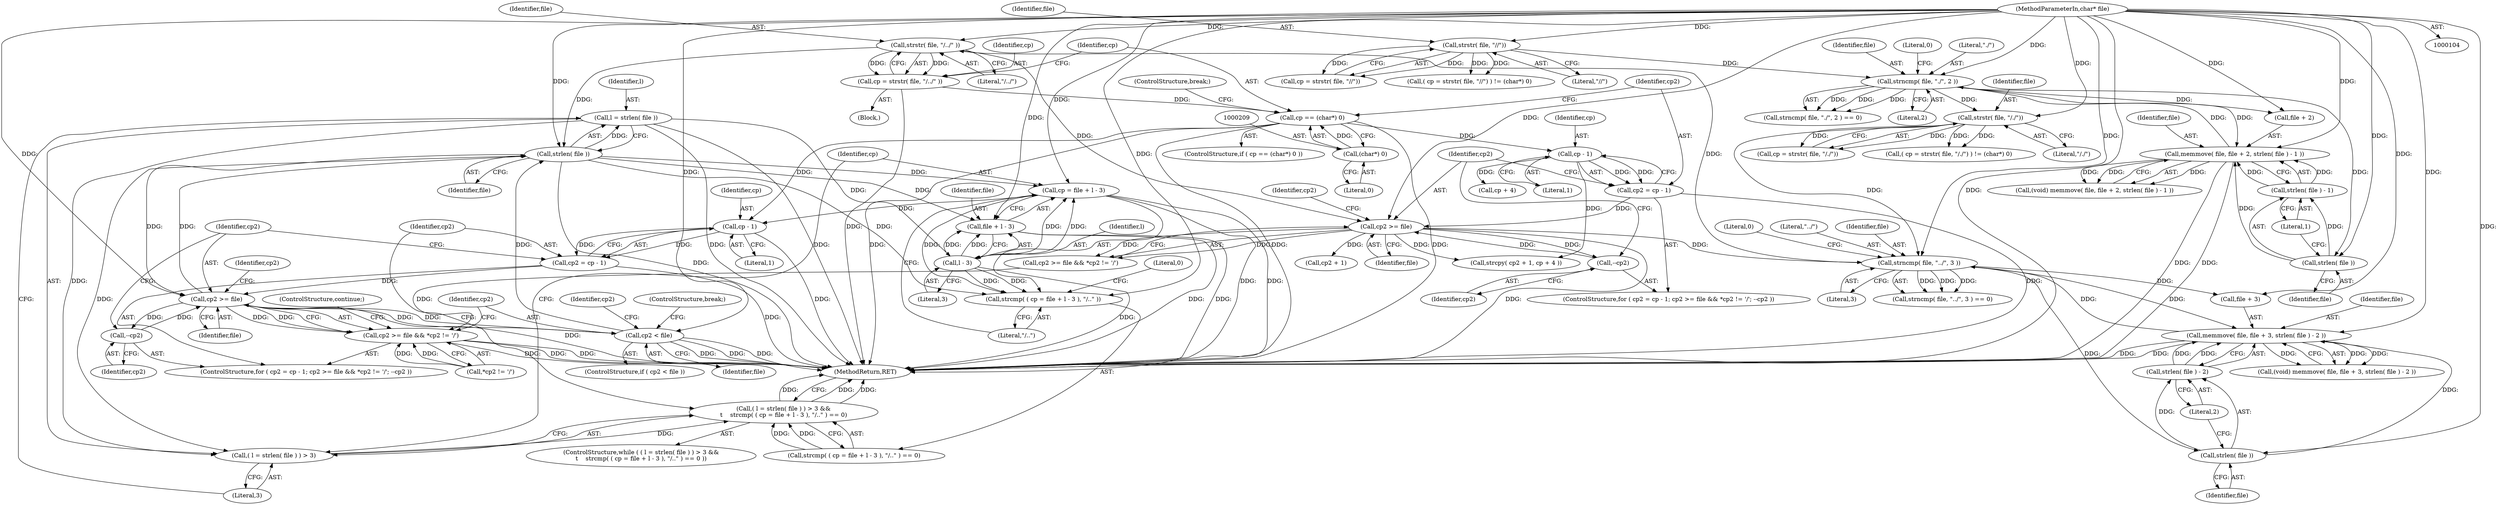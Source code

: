digraph "0_sthttpd_c0dc63a49d8605649f1d8e4a96c9b468b0bff660@API" {
"1000241" [label="(Call,l = strlen( file ))"];
"1000243" [label="(Call,strlen( file ))"];
"1000265" [label="(Call,cp2 >= file)"];
"1000259" [label="(Call,cp2 = cp - 1)"];
"1000261" [label="(Call,cp - 1)"];
"1000206" [label="(Call,cp == (char*) 0)"];
"1000200" [label="(Call,cp = strstr( file, \"/../\" ))"];
"1000202" [label="(Call,strstr( file, \"/../\" ))"];
"1000184" [label="(Call,strncmp( file, \"../\", 3 ))"];
"1000163" [label="(Call,strstr( file, \"/./\"))"];
"1000143" [label="(Call,strncmp( file, \"./\", 2 ))"];
"1000150" [label="(Call,memmove( file, file + 2, strlen( file ) - 1 ))"];
"1000156" [label="(Call,strlen( file ))"];
"1000105" [label="(MethodParameterIn,char* file)"];
"1000155" [label="(Call,strlen( file ) - 1)"];
"1000114" [label="(Call,strstr( file, \"//\"))"];
"1000219" [label="(Call,cp2 >= file)"];
"1000226" [label="(Call,--cp2)"];
"1000213" [label="(Call,cp2 = cp - 1)"];
"1000215" [label="(Call,cp - 1)"];
"1000191" [label="(Call,memmove( file, file + 3, strlen( file ) - 2 ))"];
"1000197" [label="(Call,strlen( file ))"];
"1000196" [label="(Call,strlen( file ) - 2)"];
"1000208" [label="(Call,(char*) 0)"];
"1000248" [label="(Call,cp = file + l - 3)"];
"1000252" [label="(Call,l - 3)"];
"1000241" [label="(Call,l = strlen( file ))"];
"1000272" [label="(Call,--cp2)"];
"1000276" [label="(Call,cp2 < file)"];
"1000240" [label="(Call,( l = strlen( file ) ) > 3)"];
"1000239" [label="(Call,( l = strlen( file ) ) > 3 &&\n\t    strcmp( ( cp = file + l - 3 ), \"/..\" ) == 0)"];
"1000247" [label="(Call,strcmp( ( cp = file + l - 3 ), \"/..\" ))"];
"1000250" [label="(Call,file + l - 3)"];
"1000264" [label="(Call,cp2 >= file && *cp2 != '/')"];
"1000147" [label="(Literal,0)"];
"1000203" [label="(Identifier,file)"];
"1000246" [label="(Call,strcmp( ( cp = file + l - 3 ), \"/..\" ) == 0)"];
"1000248" [label="(Call,cp = file + l - 3)"];
"1000142" [label="(Call,strncmp( file, \"./\", 2 ) == 0)"];
"1000232" [label="(Call,cp2 + 1)"];
"1000145" [label="(Literal,\"./\")"];
"1000252" [label="(Call,l - 3)"];
"1000157" [label="(Identifier,file)"];
"1000262" [label="(Identifier,cp)"];
"1000204" [label="(Literal,\"/../\")"];
"1000192" [label="(Identifier,file)"];
"1000213" [label="(Call,cp2 = cp - 1)"];
"1000243" [label="(Call,strlen( file ))"];
"1000215" [label="(Call,cp - 1)"];
"1000282" [label="(Identifier,cp2)"];
"1000245" [label="(Literal,3)"];
"1000263" [label="(Literal,1)"];
"1000163" [label="(Call,strstr( file, \"/./\"))"];
"1000224" [label="(Identifier,cp2)"];
"1000156" [label="(Call,strlen( file ))"];
"1000276" [label="(Call,cp2 < file)"];
"1000268" [label="(Call,*cp2 != '/')"];
"1000114" [label="(Call,strstr( file, \"//\"))"];
"1000196" [label="(Call,strlen( file ) - 2)"];
"1000183" [label="(Call,strncmp( file, \"../\", 3 ) == 0)"];
"1000284" [label="(MethodReturn,RET)"];
"1000155" [label="(Call,strlen( file ) - 1)"];
"1000206" [label="(Call,cp == (char*) 0)"];
"1000255" [label="(Literal,\"/..\")"];
"1000207" [label="(Identifier,cp)"];
"1000111" [label="(Call,( cp = strstr( file, \"//\") ) != (char*) 0)"];
"1000235" [label="(Call,cp + 4)"];
"1000260" [label="(Identifier,cp2)"];
"1000277" [label="(Identifier,cp2)"];
"1000244" [label="(Identifier,file)"];
"1000251" [label="(Identifier,file)"];
"1000221" [label="(Identifier,file)"];
"1000279" [label="(ControlStructure,break;)"];
"1000144" [label="(Identifier,file)"];
"1000150" [label="(Call,memmove( file, file + 2, strlen( file ) - 1 ))"];
"1000199" [label="(Literal,2)"];
"1000273" [label="(Identifier,cp2)"];
"1000220" [label="(Identifier,cp2)"];
"1000217" [label="(Literal,1)"];
"1000115" [label="(Identifier,file)"];
"1000249" [label="(Identifier,cp)"];
"1000181" [label="(Block,)"];
"1000226" [label="(Call,--cp2)"];
"1000267" [label="(Identifier,file)"];
"1000270" [label="(Identifier,cp2)"];
"1000218" [label="(Call,cp2 >= file && *cp2 != '/')"];
"1000191" [label="(Call,memmove( file, file + 3, strlen( file ) - 2 ))"];
"1000239" [label="(Call,( l = strlen( file ) ) > 3 &&\n\t    strcmp( ( cp = file + l - 3 ), \"/..\" ) == 0)"];
"1000210" [label="(Literal,0)"];
"1000105" [label="(MethodParameterIn,char* file)"];
"1000219" [label="(Call,cp2 >= file)"];
"1000202" [label="(Call,strstr( file, \"/../\" ))"];
"1000151" [label="(Identifier,file)"];
"1000148" [label="(Call,(void) memmove( file, file + 2, strlen( file ) - 1 ))"];
"1000250" [label="(Call,file + l - 3)"];
"1000116" [label="(Literal,\"//\")"];
"1000198" [label="(Identifier,file)"];
"1000184" [label="(Call,strncmp( file, \"../\", 3 ))"];
"1000160" [label="(Call,( cp = strstr( file, \"/./\") ) != (char*) 0)"];
"1000231" [label="(Call,strcpy( cp2 + 1, cp + 4 ))"];
"1000256" [label="(Literal,0)"];
"1000165" [label="(Literal,\"/./\")"];
"1000146" [label="(Literal,2)"];
"1000208" [label="(Call,(char*) 0)"];
"1000254" [label="(Literal,3)"];
"1000211" [label="(ControlStructure,break;)"];
"1000259" [label="(Call,cp2 = cp - 1)"];
"1000238" [label="(ControlStructure,while ( ( l = strlen( file ) ) > 3 &&\n\t    strcmp( ( cp = file + l - 3 ), \"/..\" ) == 0 ))"];
"1000152" [label="(Call,file + 2)"];
"1000275" [label="(ControlStructure,if ( cp2 < file ))"];
"1000193" [label="(Call,file + 3)"];
"1000186" [label="(Literal,\"../\")"];
"1000197" [label="(Call,strlen( file ))"];
"1000264" [label="(Call,cp2 >= file && *cp2 != '/')"];
"1000205" [label="(ControlStructure,if ( cp == (char*) 0 ))"];
"1000258" [label="(ControlStructure,for ( cp2 = cp - 1; cp2 >= file && *cp2 != '/'; --cp2 ))"];
"1000278" [label="(Identifier,file)"];
"1000216" [label="(Identifier,cp)"];
"1000158" [label="(Literal,1)"];
"1000240" [label="(Call,( l = strlen( file ) ) > 3)"];
"1000161" [label="(Call,cp = strstr( file, \"/./\"))"];
"1000164" [label="(Identifier,file)"];
"1000143" [label="(Call,strncmp( file, \"./\", 2 ))"];
"1000185" [label="(Identifier,file)"];
"1000242" [label="(Identifier,l)"];
"1000189" [label="(Call,(void) memmove( file, file + 3, strlen( file ) - 2 ))"];
"1000201" [label="(Identifier,cp)"];
"1000200" [label="(Call,cp = strstr( file, \"/../\" ))"];
"1000265" [label="(Call,cp2 >= file)"];
"1000241" [label="(Call,l = strlen( file ))"];
"1000227" [label="(Identifier,cp2)"];
"1000274" [label="(ControlStructure,continue;)"];
"1000112" [label="(Call,cp = strstr( file, \"//\"))"];
"1000212" [label="(ControlStructure,for ( cp2 = cp - 1; cp2 >= file && *cp2 != '/'; --cp2 ))"];
"1000253" [label="(Identifier,l)"];
"1000261" [label="(Call,cp - 1)"];
"1000188" [label="(Literal,0)"];
"1000272" [label="(Call,--cp2)"];
"1000247" [label="(Call,strcmp( ( cp = file + l - 3 ), \"/..\" ))"];
"1000266" [label="(Identifier,cp2)"];
"1000214" [label="(Identifier,cp2)"];
"1000187" [label="(Literal,3)"];
"1000241" -> "1000240"  [label="AST: "];
"1000241" -> "1000243"  [label="CFG: "];
"1000242" -> "1000241"  [label="AST: "];
"1000243" -> "1000241"  [label="AST: "];
"1000245" -> "1000241"  [label="CFG: "];
"1000241" -> "1000284"  [label="DDG: "];
"1000241" -> "1000284"  [label="DDG: "];
"1000241" -> "1000240"  [label="DDG: "];
"1000243" -> "1000241"  [label="DDG: "];
"1000241" -> "1000252"  [label="DDG: "];
"1000243" -> "1000244"  [label="CFG: "];
"1000244" -> "1000243"  [label="AST: "];
"1000243" -> "1000284"  [label="DDG: "];
"1000243" -> "1000240"  [label="DDG: "];
"1000265" -> "1000243"  [label="DDG: "];
"1000202" -> "1000243"  [label="DDG: "];
"1000276" -> "1000243"  [label="DDG: "];
"1000105" -> "1000243"  [label="DDG: "];
"1000243" -> "1000247"  [label="DDG: "];
"1000243" -> "1000248"  [label="DDG: "];
"1000243" -> "1000250"  [label="DDG: "];
"1000243" -> "1000265"  [label="DDG: "];
"1000265" -> "1000264"  [label="AST: "];
"1000265" -> "1000267"  [label="CFG: "];
"1000266" -> "1000265"  [label="AST: "];
"1000267" -> "1000265"  [label="AST: "];
"1000270" -> "1000265"  [label="CFG: "];
"1000264" -> "1000265"  [label="CFG: "];
"1000265" -> "1000284"  [label="DDG: "];
"1000265" -> "1000264"  [label="DDG: "];
"1000265" -> "1000264"  [label="DDG: "];
"1000259" -> "1000265"  [label="DDG: "];
"1000272" -> "1000265"  [label="DDG: "];
"1000105" -> "1000265"  [label="DDG: "];
"1000265" -> "1000272"  [label="DDG: "];
"1000265" -> "1000276"  [label="DDG: "];
"1000265" -> "1000276"  [label="DDG: "];
"1000259" -> "1000258"  [label="AST: "];
"1000259" -> "1000261"  [label="CFG: "];
"1000260" -> "1000259"  [label="AST: "];
"1000261" -> "1000259"  [label="AST: "];
"1000266" -> "1000259"  [label="CFG: "];
"1000259" -> "1000284"  [label="DDG: "];
"1000261" -> "1000259"  [label="DDG: "];
"1000261" -> "1000259"  [label="DDG: "];
"1000261" -> "1000263"  [label="CFG: "];
"1000262" -> "1000261"  [label="AST: "];
"1000263" -> "1000261"  [label="AST: "];
"1000261" -> "1000284"  [label="DDG: "];
"1000206" -> "1000261"  [label="DDG: "];
"1000248" -> "1000261"  [label="DDG: "];
"1000206" -> "1000205"  [label="AST: "];
"1000206" -> "1000208"  [label="CFG: "];
"1000207" -> "1000206"  [label="AST: "];
"1000208" -> "1000206"  [label="AST: "];
"1000211" -> "1000206"  [label="CFG: "];
"1000214" -> "1000206"  [label="CFG: "];
"1000206" -> "1000284"  [label="DDG: "];
"1000206" -> "1000284"  [label="DDG: "];
"1000206" -> "1000284"  [label="DDG: "];
"1000200" -> "1000206"  [label="DDG: "];
"1000208" -> "1000206"  [label="DDG: "];
"1000206" -> "1000215"  [label="DDG: "];
"1000200" -> "1000181"  [label="AST: "];
"1000200" -> "1000202"  [label="CFG: "];
"1000201" -> "1000200"  [label="AST: "];
"1000202" -> "1000200"  [label="AST: "];
"1000207" -> "1000200"  [label="CFG: "];
"1000200" -> "1000284"  [label="DDG: "];
"1000202" -> "1000200"  [label="DDG: "];
"1000202" -> "1000200"  [label="DDG: "];
"1000202" -> "1000204"  [label="CFG: "];
"1000203" -> "1000202"  [label="AST: "];
"1000204" -> "1000202"  [label="AST: "];
"1000184" -> "1000202"  [label="DDG: "];
"1000105" -> "1000202"  [label="DDG: "];
"1000202" -> "1000219"  [label="DDG: "];
"1000184" -> "1000183"  [label="AST: "];
"1000184" -> "1000187"  [label="CFG: "];
"1000185" -> "1000184"  [label="AST: "];
"1000186" -> "1000184"  [label="AST: "];
"1000187" -> "1000184"  [label="AST: "];
"1000188" -> "1000184"  [label="CFG: "];
"1000184" -> "1000183"  [label="DDG: "];
"1000184" -> "1000183"  [label="DDG: "];
"1000184" -> "1000183"  [label="DDG: "];
"1000163" -> "1000184"  [label="DDG: "];
"1000219" -> "1000184"  [label="DDG: "];
"1000191" -> "1000184"  [label="DDG: "];
"1000105" -> "1000184"  [label="DDG: "];
"1000184" -> "1000191"  [label="DDG: "];
"1000184" -> "1000193"  [label="DDG: "];
"1000184" -> "1000197"  [label="DDG: "];
"1000163" -> "1000161"  [label="AST: "];
"1000163" -> "1000165"  [label="CFG: "];
"1000164" -> "1000163"  [label="AST: "];
"1000165" -> "1000163"  [label="AST: "];
"1000161" -> "1000163"  [label="CFG: "];
"1000163" -> "1000160"  [label="DDG: "];
"1000163" -> "1000160"  [label="DDG: "];
"1000163" -> "1000161"  [label="DDG: "];
"1000163" -> "1000161"  [label="DDG: "];
"1000143" -> "1000163"  [label="DDG: "];
"1000105" -> "1000163"  [label="DDG: "];
"1000143" -> "1000142"  [label="AST: "];
"1000143" -> "1000146"  [label="CFG: "];
"1000144" -> "1000143"  [label="AST: "];
"1000145" -> "1000143"  [label="AST: "];
"1000146" -> "1000143"  [label="AST: "];
"1000147" -> "1000143"  [label="CFG: "];
"1000143" -> "1000142"  [label="DDG: "];
"1000143" -> "1000142"  [label="DDG: "];
"1000143" -> "1000142"  [label="DDG: "];
"1000150" -> "1000143"  [label="DDG: "];
"1000114" -> "1000143"  [label="DDG: "];
"1000105" -> "1000143"  [label="DDG: "];
"1000143" -> "1000150"  [label="DDG: "];
"1000143" -> "1000152"  [label="DDG: "];
"1000143" -> "1000156"  [label="DDG: "];
"1000150" -> "1000148"  [label="AST: "];
"1000150" -> "1000155"  [label="CFG: "];
"1000151" -> "1000150"  [label="AST: "];
"1000152" -> "1000150"  [label="AST: "];
"1000155" -> "1000150"  [label="AST: "];
"1000148" -> "1000150"  [label="CFG: "];
"1000150" -> "1000284"  [label="DDG: "];
"1000150" -> "1000284"  [label="DDG: "];
"1000150" -> "1000148"  [label="DDG: "];
"1000150" -> "1000148"  [label="DDG: "];
"1000150" -> "1000148"  [label="DDG: "];
"1000156" -> "1000150"  [label="DDG: "];
"1000105" -> "1000150"  [label="DDG: "];
"1000155" -> "1000150"  [label="DDG: "];
"1000155" -> "1000150"  [label="DDG: "];
"1000156" -> "1000155"  [label="AST: "];
"1000156" -> "1000157"  [label="CFG: "];
"1000157" -> "1000156"  [label="AST: "];
"1000158" -> "1000156"  [label="CFG: "];
"1000156" -> "1000155"  [label="DDG: "];
"1000105" -> "1000156"  [label="DDG: "];
"1000105" -> "1000104"  [label="AST: "];
"1000105" -> "1000284"  [label="DDG: "];
"1000105" -> "1000114"  [label="DDG: "];
"1000105" -> "1000152"  [label="DDG: "];
"1000105" -> "1000191"  [label="DDG: "];
"1000105" -> "1000193"  [label="DDG: "];
"1000105" -> "1000197"  [label="DDG: "];
"1000105" -> "1000219"  [label="DDG: "];
"1000105" -> "1000247"  [label="DDG: "];
"1000105" -> "1000248"  [label="DDG: "];
"1000105" -> "1000250"  [label="DDG: "];
"1000105" -> "1000276"  [label="DDG: "];
"1000155" -> "1000158"  [label="CFG: "];
"1000158" -> "1000155"  [label="AST: "];
"1000114" -> "1000112"  [label="AST: "];
"1000114" -> "1000116"  [label="CFG: "];
"1000115" -> "1000114"  [label="AST: "];
"1000116" -> "1000114"  [label="AST: "];
"1000112" -> "1000114"  [label="CFG: "];
"1000114" -> "1000111"  [label="DDG: "];
"1000114" -> "1000111"  [label="DDG: "];
"1000114" -> "1000112"  [label="DDG: "];
"1000114" -> "1000112"  [label="DDG: "];
"1000219" -> "1000218"  [label="AST: "];
"1000219" -> "1000221"  [label="CFG: "];
"1000220" -> "1000219"  [label="AST: "];
"1000221" -> "1000219"  [label="AST: "];
"1000224" -> "1000219"  [label="CFG: "];
"1000218" -> "1000219"  [label="CFG: "];
"1000219" -> "1000284"  [label="DDG: "];
"1000219" -> "1000218"  [label="DDG: "];
"1000219" -> "1000218"  [label="DDG: "];
"1000226" -> "1000219"  [label="DDG: "];
"1000213" -> "1000219"  [label="DDG: "];
"1000219" -> "1000226"  [label="DDG: "];
"1000219" -> "1000231"  [label="DDG: "];
"1000219" -> "1000232"  [label="DDG: "];
"1000226" -> "1000212"  [label="AST: "];
"1000226" -> "1000227"  [label="CFG: "];
"1000227" -> "1000226"  [label="AST: "];
"1000220" -> "1000226"  [label="CFG: "];
"1000213" -> "1000212"  [label="AST: "];
"1000213" -> "1000215"  [label="CFG: "];
"1000214" -> "1000213"  [label="AST: "];
"1000215" -> "1000213"  [label="AST: "];
"1000220" -> "1000213"  [label="CFG: "];
"1000213" -> "1000284"  [label="DDG: "];
"1000215" -> "1000213"  [label="DDG: "];
"1000215" -> "1000213"  [label="DDG: "];
"1000215" -> "1000217"  [label="CFG: "];
"1000216" -> "1000215"  [label="AST: "];
"1000217" -> "1000215"  [label="AST: "];
"1000215" -> "1000231"  [label="DDG: "];
"1000215" -> "1000235"  [label="DDG: "];
"1000191" -> "1000189"  [label="AST: "];
"1000191" -> "1000196"  [label="CFG: "];
"1000192" -> "1000191"  [label="AST: "];
"1000193" -> "1000191"  [label="AST: "];
"1000196" -> "1000191"  [label="AST: "];
"1000189" -> "1000191"  [label="CFG: "];
"1000191" -> "1000284"  [label="DDG: "];
"1000191" -> "1000284"  [label="DDG: "];
"1000191" -> "1000189"  [label="DDG: "];
"1000191" -> "1000189"  [label="DDG: "];
"1000191" -> "1000189"  [label="DDG: "];
"1000197" -> "1000191"  [label="DDG: "];
"1000196" -> "1000191"  [label="DDG: "];
"1000196" -> "1000191"  [label="DDG: "];
"1000197" -> "1000196"  [label="AST: "];
"1000197" -> "1000198"  [label="CFG: "];
"1000198" -> "1000197"  [label="AST: "];
"1000199" -> "1000197"  [label="CFG: "];
"1000197" -> "1000196"  [label="DDG: "];
"1000196" -> "1000199"  [label="CFG: "];
"1000199" -> "1000196"  [label="AST: "];
"1000208" -> "1000210"  [label="CFG: "];
"1000209" -> "1000208"  [label="AST: "];
"1000210" -> "1000208"  [label="AST: "];
"1000248" -> "1000247"  [label="AST: "];
"1000248" -> "1000250"  [label="CFG: "];
"1000249" -> "1000248"  [label="AST: "];
"1000250" -> "1000248"  [label="AST: "];
"1000255" -> "1000248"  [label="CFG: "];
"1000248" -> "1000284"  [label="DDG: "];
"1000248" -> "1000284"  [label="DDG: "];
"1000248" -> "1000247"  [label="DDG: "];
"1000252" -> "1000248"  [label="DDG: "];
"1000252" -> "1000248"  [label="DDG: "];
"1000252" -> "1000250"  [label="AST: "];
"1000252" -> "1000254"  [label="CFG: "];
"1000253" -> "1000252"  [label="AST: "];
"1000254" -> "1000252"  [label="AST: "];
"1000250" -> "1000252"  [label="CFG: "];
"1000252" -> "1000284"  [label="DDG: "];
"1000252" -> "1000247"  [label="DDG: "];
"1000252" -> "1000247"  [label="DDG: "];
"1000252" -> "1000250"  [label="DDG: "];
"1000252" -> "1000250"  [label="DDG: "];
"1000272" -> "1000258"  [label="AST: "];
"1000272" -> "1000273"  [label="CFG: "];
"1000273" -> "1000272"  [label="AST: "];
"1000266" -> "1000272"  [label="CFG: "];
"1000276" -> "1000275"  [label="AST: "];
"1000276" -> "1000278"  [label="CFG: "];
"1000277" -> "1000276"  [label="AST: "];
"1000278" -> "1000276"  [label="AST: "];
"1000279" -> "1000276"  [label="CFG: "];
"1000282" -> "1000276"  [label="CFG: "];
"1000276" -> "1000284"  [label="DDG: "];
"1000276" -> "1000284"  [label="DDG: "];
"1000276" -> "1000284"  [label="DDG: "];
"1000240" -> "1000239"  [label="AST: "];
"1000240" -> "1000245"  [label="CFG: "];
"1000245" -> "1000240"  [label="AST: "];
"1000249" -> "1000240"  [label="CFG: "];
"1000239" -> "1000240"  [label="CFG: "];
"1000240" -> "1000239"  [label="DDG: "];
"1000239" -> "1000238"  [label="AST: "];
"1000239" -> "1000246"  [label="CFG: "];
"1000246" -> "1000239"  [label="AST: "];
"1000260" -> "1000239"  [label="CFG: "];
"1000284" -> "1000239"  [label="CFG: "];
"1000239" -> "1000284"  [label="DDG: "];
"1000239" -> "1000284"  [label="DDG: "];
"1000239" -> "1000284"  [label="DDG: "];
"1000246" -> "1000239"  [label="DDG: "];
"1000246" -> "1000239"  [label="DDG: "];
"1000247" -> "1000246"  [label="AST: "];
"1000247" -> "1000255"  [label="CFG: "];
"1000255" -> "1000247"  [label="AST: "];
"1000256" -> "1000247"  [label="CFG: "];
"1000251" -> "1000250"  [label="AST: "];
"1000250" -> "1000284"  [label="DDG: "];
"1000250" -> "1000284"  [label="DDG: "];
"1000264" -> "1000258"  [label="AST: "];
"1000264" -> "1000268"  [label="CFG: "];
"1000268" -> "1000264"  [label="AST: "];
"1000274" -> "1000264"  [label="CFG: "];
"1000277" -> "1000264"  [label="CFG: "];
"1000264" -> "1000284"  [label="DDG: "];
"1000264" -> "1000284"  [label="DDG: "];
"1000264" -> "1000284"  [label="DDG: "];
"1000218" -> "1000264"  [label="DDG: "];
"1000268" -> "1000264"  [label="DDG: "];
"1000268" -> "1000264"  [label="DDG: "];
}
